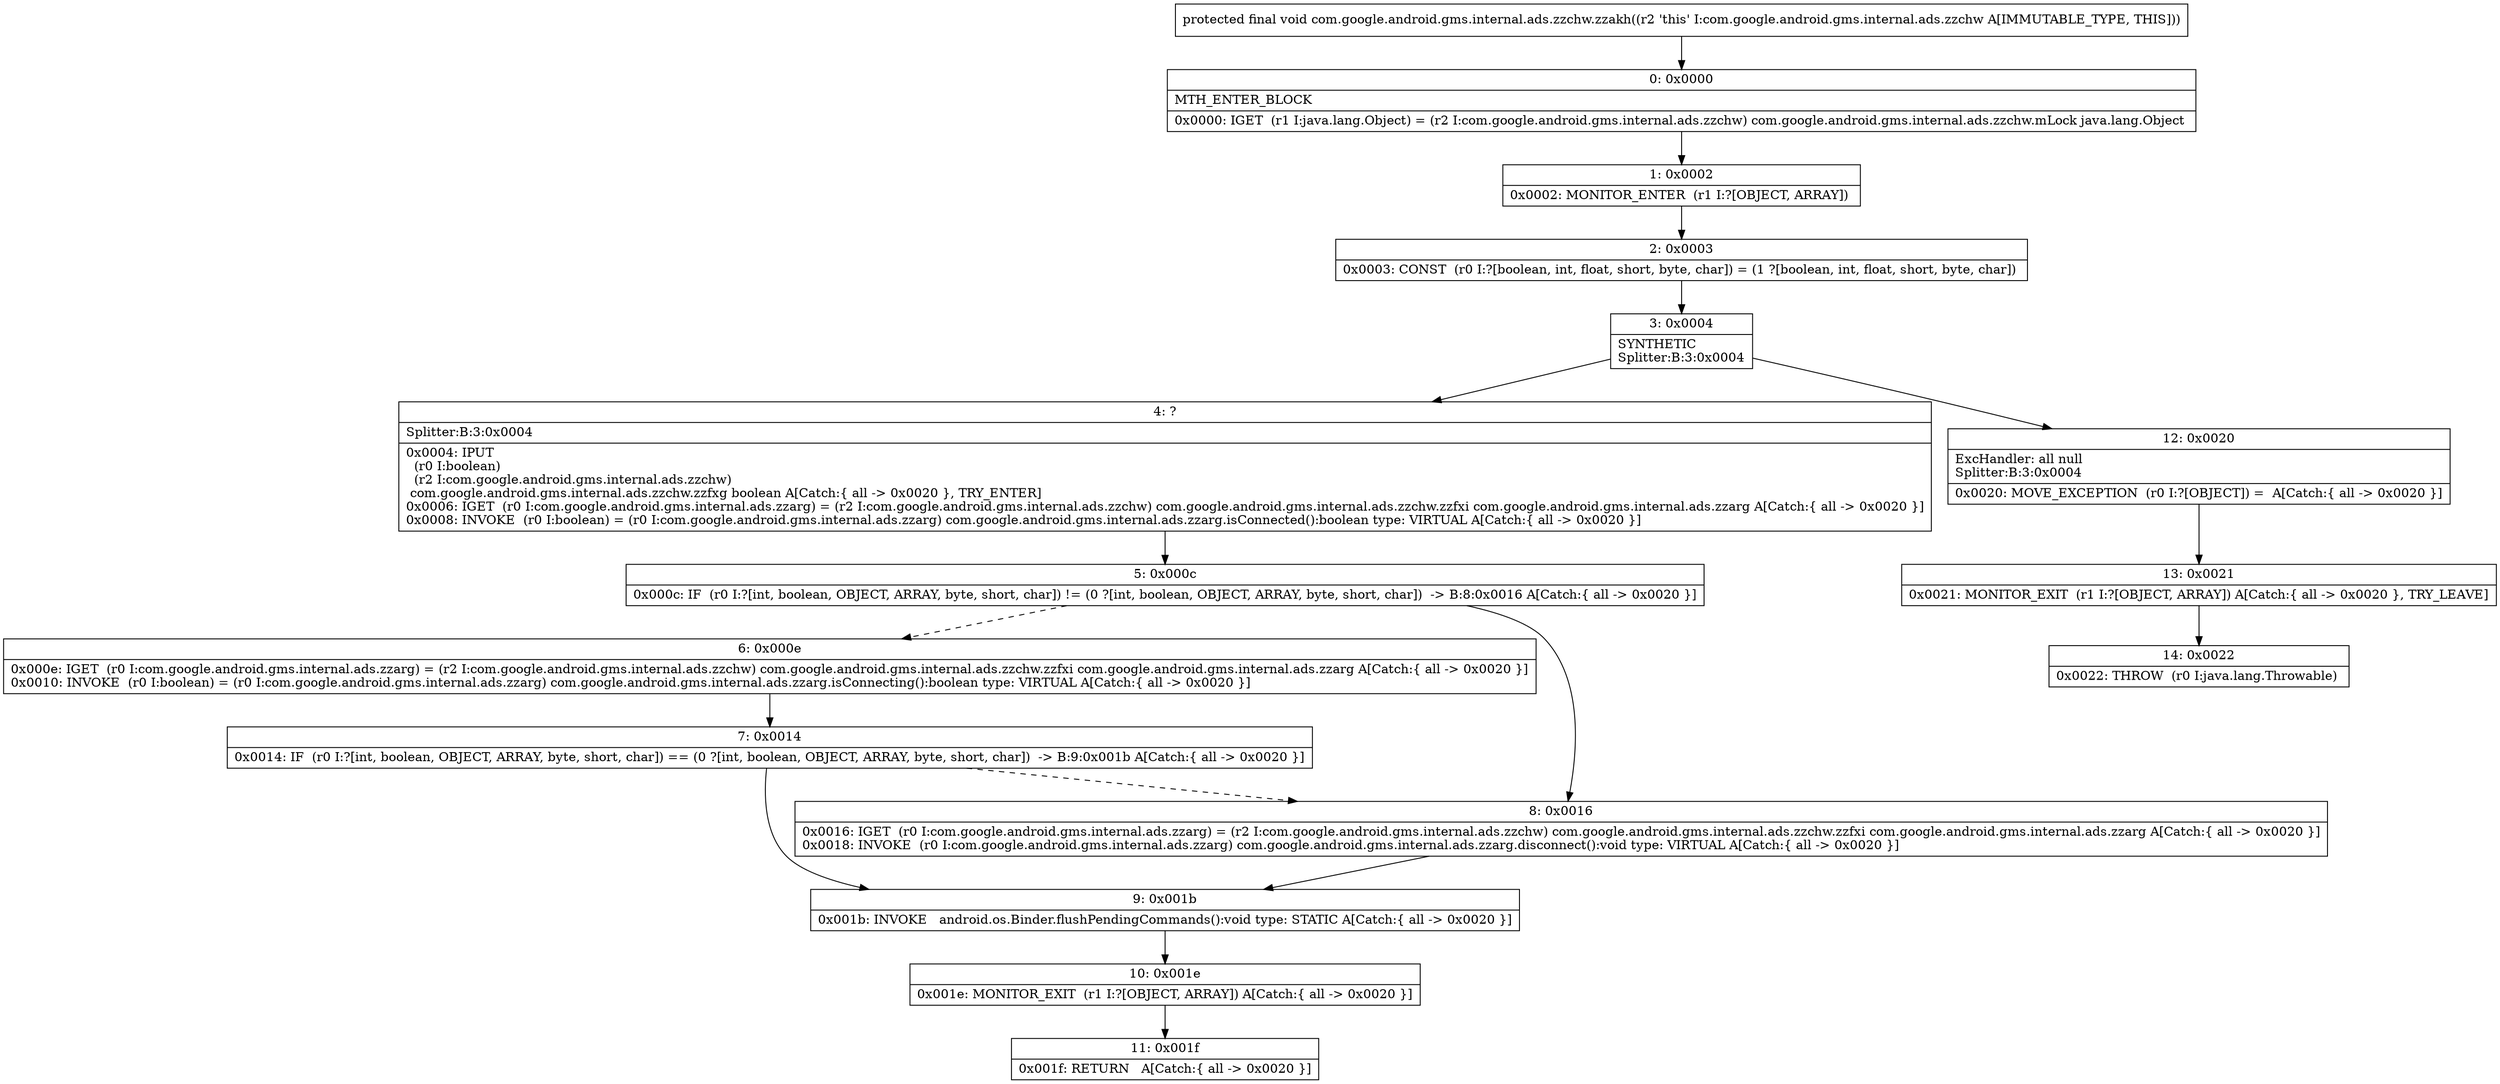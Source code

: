 digraph "CFG forcom.google.android.gms.internal.ads.zzchw.zzakh()V" {
Node_0 [shape=record,label="{0\:\ 0x0000|MTH_ENTER_BLOCK\l|0x0000: IGET  (r1 I:java.lang.Object) = (r2 I:com.google.android.gms.internal.ads.zzchw) com.google.android.gms.internal.ads.zzchw.mLock java.lang.Object \l}"];
Node_1 [shape=record,label="{1\:\ 0x0002|0x0002: MONITOR_ENTER  (r1 I:?[OBJECT, ARRAY]) \l}"];
Node_2 [shape=record,label="{2\:\ 0x0003|0x0003: CONST  (r0 I:?[boolean, int, float, short, byte, char]) = (1 ?[boolean, int, float, short, byte, char]) \l}"];
Node_3 [shape=record,label="{3\:\ 0x0004|SYNTHETIC\lSplitter:B:3:0x0004\l}"];
Node_4 [shape=record,label="{4\:\ ?|Splitter:B:3:0x0004\l|0x0004: IPUT  \l  (r0 I:boolean)\l  (r2 I:com.google.android.gms.internal.ads.zzchw)\l com.google.android.gms.internal.ads.zzchw.zzfxg boolean A[Catch:\{ all \-\> 0x0020 \}, TRY_ENTER]\l0x0006: IGET  (r0 I:com.google.android.gms.internal.ads.zzarg) = (r2 I:com.google.android.gms.internal.ads.zzchw) com.google.android.gms.internal.ads.zzchw.zzfxi com.google.android.gms.internal.ads.zzarg A[Catch:\{ all \-\> 0x0020 \}]\l0x0008: INVOKE  (r0 I:boolean) = (r0 I:com.google.android.gms.internal.ads.zzarg) com.google.android.gms.internal.ads.zzarg.isConnected():boolean type: VIRTUAL A[Catch:\{ all \-\> 0x0020 \}]\l}"];
Node_5 [shape=record,label="{5\:\ 0x000c|0x000c: IF  (r0 I:?[int, boolean, OBJECT, ARRAY, byte, short, char]) != (0 ?[int, boolean, OBJECT, ARRAY, byte, short, char])  \-\> B:8:0x0016 A[Catch:\{ all \-\> 0x0020 \}]\l}"];
Node_6 [shape=record,label="{6\:\ 0x000e|0x000e: IGET  (r0 I:com.google.android.gms.internal.ads.zzarg) = (r2 I:com.google.android.gms.internal.ads.zzchw) com.google.android.gms.internal.ads.zzchw.zzfxi com.google.android.gms.internal.ads.zzarg A[Catch:\{ all \-\> 0x0020 \}]\l0x0010: INVOKE  (r0 I:boolean) = (r0 I:com.google.android.gms.internal.ads.zzarg) com.google.android.gms.internal.ads.zzarg.isConnecting():boolean type: VIRTUAL A[Catch:\{ all \-\> 0x0020 \}]\l}"];
Node_7 [shape=record,label="{7\:\ 0x0014|0x0014: IF  (r0 I:?[int, boolean, OBJECT, ARRAY, byte, short, char]) == (0 ?[int, boolean, OBJECT, ARRAY, byte, short, char])  \-\> B:9:0x001b A[Catch:\{ all \-\> 0x0020 \}]\l}"];
Node_8 [shape=record,label="{8\:\ 0x0016|0x0016: IGET  (r0 I:com.google.android.gms.internal.ads.zzarg) = (r2 I:com.google.android.gms.internal.ads.zzchw) com.google.android.gms.internal.ads.zzchw.zzfxi com.google.android.gms.internal.ads.zzarg A[Catch:\{ all \-\> 0x0020 \}]\l0x0018: INVOKE  (r0 I:com.google.android.gms.internal.ads.zzarg) com.google.android.gms.internal.ads.zzarg.disconnect():void type: VIRTUAL A[Catch:\{ all \-\> 0x0020 \}]\l}"];
Node_9 [shape=record,label="{9\:\ 0x001b|0x001b: INVOKE   android.os.Binder.flushPendingCommands():void type: STATIC A[Catch:\{ all \-\> 0x0020 \}]\l}"];
Node_10 [shape=record,label="{10\:\ 0x001e|0x001e: MONITOR_EXIT  (r1 I:?[OBJECT, ARRAY]) A[Catch:\{ all \-\> 0x0020 \}]\l}"];
Node_11 [shape=record,label="{11\:\ 0x001f|0x001f: RETURN   A[Catch:\{ all \-\> 0x0020 \}]\l}"];
Node_12 [shape=record,label="{12\:\ 0x0020|ExcHandler: all null\lSplitter:B:3:0x0004\l|0x0020: MOVE_EXCEPTION  (r0 I:?[OBJECT]) =  A[Catch:\{ all \-\> 0x0020 \}]\l}"];
Node_13 [shape=record,label="{13\:\ 0x0021|0x0021: MONITOR_EXIT  (r1 I:?[OBJECT, ARRAY]) A[Catch:\{ all \-\> 0x0020 \}, TRY_LEAVE]\l}"];
Node_14 [shape=record,label="{14\:\ 0x0022|0x0022: THROW  (r0 I:java.lang.Throwable) \l}"];
MethodNode[shape=record,label="{protected final void com.google.android.gms.internal.ads.zzchw.zzakh((r2 'this' I:com.google.android.gms.internal.ads.zzchw A[IMMUTABLE_TYPE, THIS])) }"];
MethodNode -> Node_0;
Node_0 -> Node_1;
Node_1 -> Node_2;
Node_2 -> Node_3;
Node_3 -> Node_4;
Node_3 -> Node_12;
Node_4 -> Node_5;
Node_5 -> Node_6[style=dashed];
Node_5 -> Node_8;
Node_6 -> Node_7;
Node_7 -> Node_8[style=dashed];
Node_7 -> Node_9;
Node_8 -> Node_9;
Node_9 -> Node_10;
Node_10 -> Node_11;
Node_12 -> Node_13;
Node_13 -> Node_14;
}

